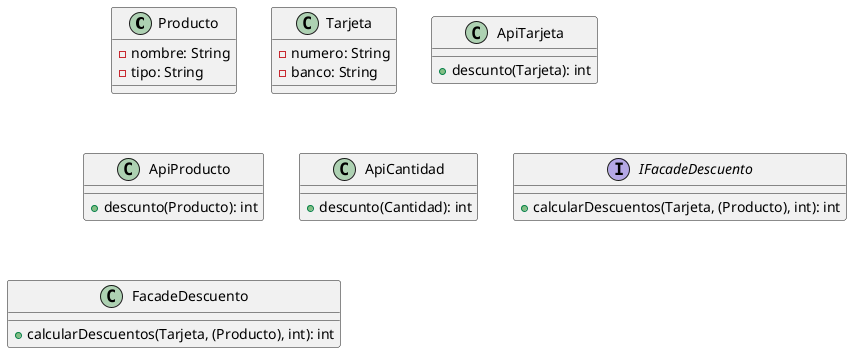 @startuml
class Producto{
-nombre: String
-tipo: String
}
class Tarjeta{
-numero: String
-banco: String
}
class ApiTarjeta{
+descunto(Tarjeta): int
}
class ApiProducto{
+descunto(Producto): int
}
class ApiCantidad{
+descunto(Cantidad): int
}


interface IFacadeDescuento{
+calcularDescuentos(Tarjeta, (Producto), int): int
}
class FacadeDescuento{
+calcularDescuentos(Tarjeta, (Producto), int): int
}
@enduml